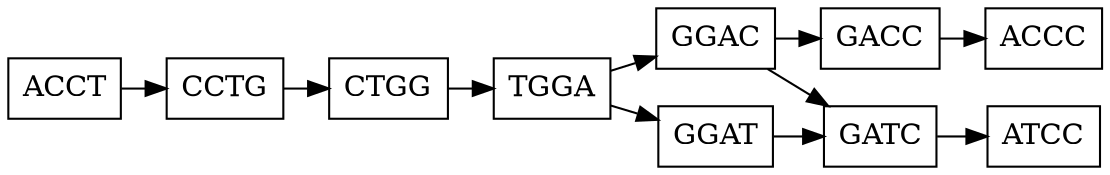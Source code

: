 digraph G {
  rankdir="LR"
  graph[ranksep=0.3]
  node [shape="box" margin=0.1 height=0.15 width=0.5];
  "ACCT" -> "CCTG" -> "CTGG" -> "TGGA" -> "GGAC" -> "GACC" -> "ACCC"
  "TGGA" -> "GGAT" -> "GATC" -> "ATCC"
  "GGAC" -> "GATC"
}